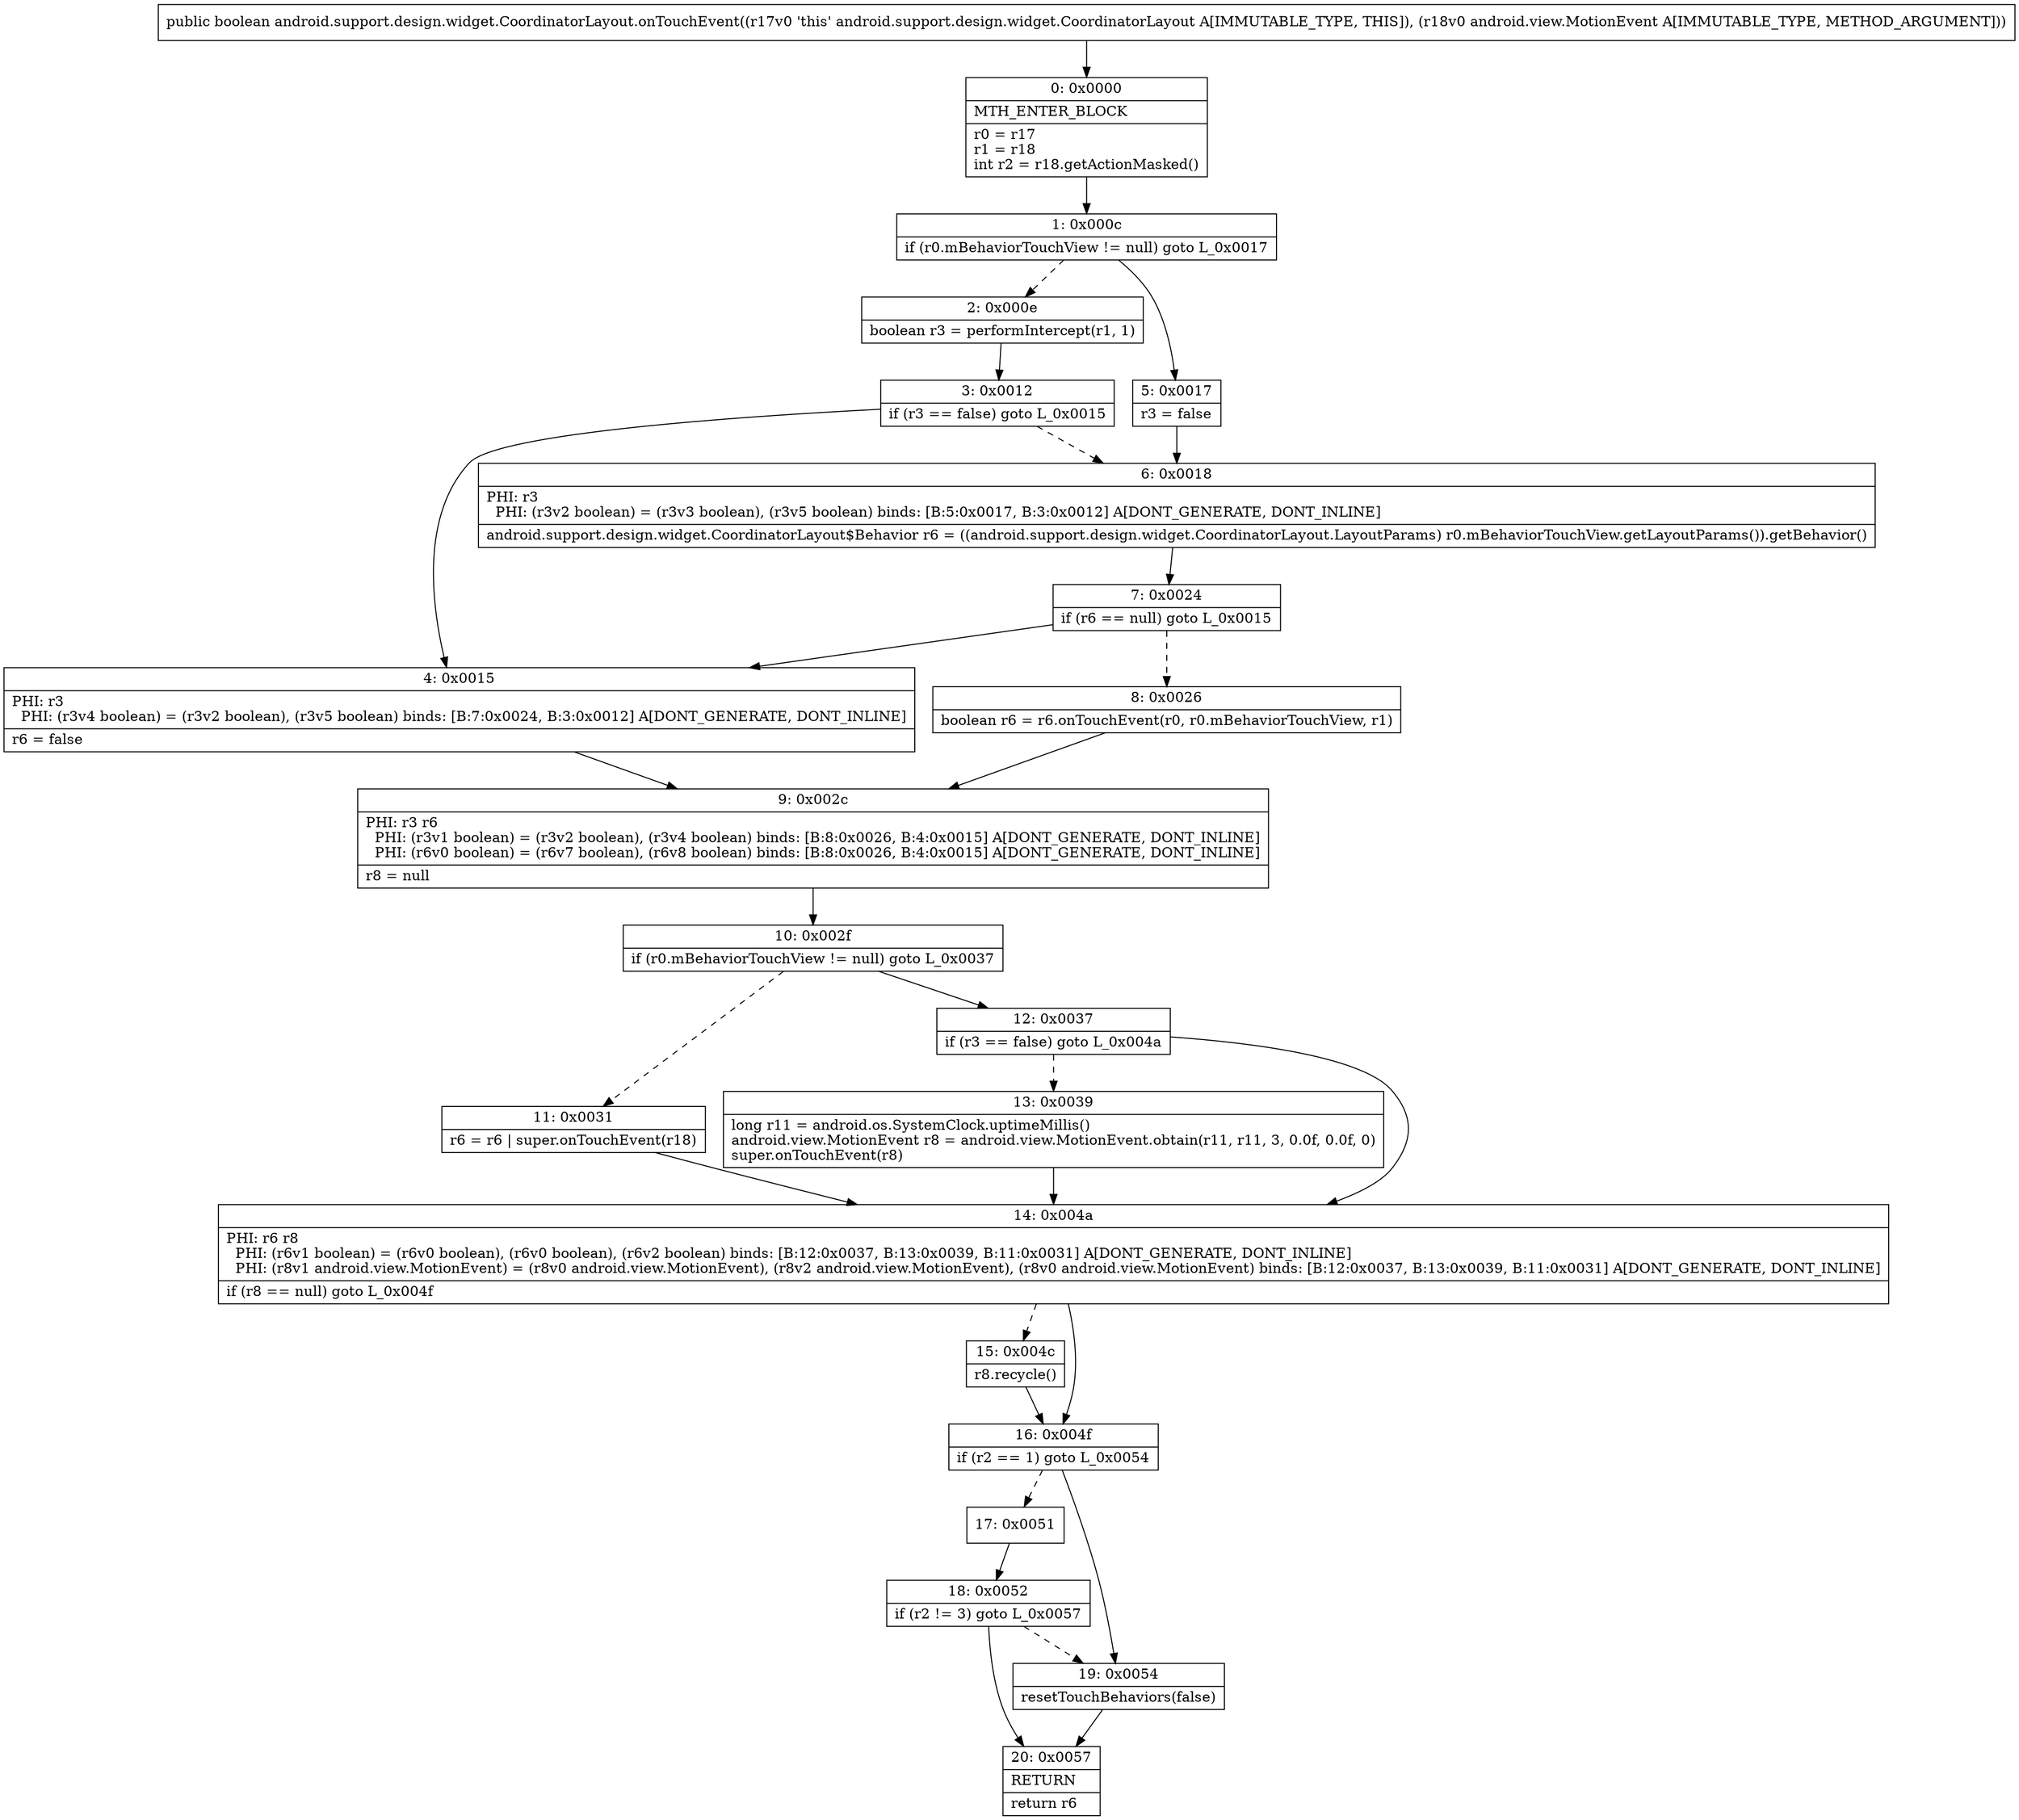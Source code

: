 digraph "CFG forandroid.support.design.widget.CoordinatorLayout.onTouchEvent(Landroid\/view\/MotionEvent;)Z" {
Node_0 [shape=record,label="{0\:\ 0x0000|MTH_ENTER_BLOCK\l|r0 = r17\lr1 = r18\lint r2 = r18.getActionMasked()\l}"];
Node_1 [shape=record,label="{1\:\ 0x000c|if (r0.mBehaviorTouchView != null) goto L_0x0017\l}"];
Node_2 [shape=record,label="{2\:\ 0x000e|boolean r3 = performIntercept(r1, 1)\l}"];
Node_3 [shape=record,label="{3\:\ 0x0012|if (r3 == false) goto L_0x0015\l}"];
Node_4 [shape=record,label="{4\:\ 0x0015|PHI: r3 \l  PHI: (r3v4 boolean) = (r3v2 boolean), (r3v5 boolean) binds: [B:7:0x0024, B:3:0x0012] A[DONT_GENERATE, DONT_INLINE]\l|r6 = false\l}"];
Node_5 [shape=record,label="{5\:\ 0x0017|r3 = false\l}"];
Node_6 [shape=record,label="{6\:\ 0x0018|PHI: r3 \l  PHI: (r3v2 boolean) = (r3v3 boolean), (r3v5 boolean) binds: [B:5:0x0017, B:3:0x0012] A[DONT_GENERATE, DONT_INLINE]\l|android.support.design.widget.CoordinatorLayout$Behavior r6 = ((android.support.design.widget.CoordinatorLayout.LayoutParams) r0.mBehaviorTouchView.getLayoutParams()).getBehavior()\l}"];
Node_7 [shape=record,label="{7\:\ 0x0024|if (r6 == null) goto L_0x0015\l}"];
Node_8 [shape=record,label="{8\:\ 0x0026|boolean r6 = r6.onTouchEvent(r0, r0.mBehaviorTouchView, r1)\l}"];
Node_9 [shape=record,label="{9\:\ 0x002c|PHI: r3 r6 \l  PHI: (r3v1 boolean) = (r3v2 boolean), (r3v4 boolean) binds: [B:8:0x0026, B:4:0x0015] A[DONT_GENERATE, DONT_INLINE]\l  PHI: (r6v0 boolean) = (r6v7 boolean), (r6v8 boolean) binds: [B:8:0x0026, B:4:0x0015] A[DONT_GENERATE, DONT_INLINE]\l|r8 = null\l}"];
Node_10 [shape=record,label="{10\:\ 0x002f|if (r0.mBehaviorTouchView != null) goto L_0x0037\l}"];
Node_11 [shape=record,label="{11\:\ 0x0031|r6 = r6 \| super.onTouchEvent(r18)\l}"];
Node_12 [shape=record,label="{12\:\ 0x0037|if (r3 == false) goto L_0x004a\l}"];
Node_13 [shape=record,label="{13\:\ 0x0039|long r11 = android.os.SystemClock.uptimeMillis()\landroid.view.MotionEvent r8 = android.view.MotionEvent.obtain(r11, r11, 3, 0.0f, 0.0f, 0)\lsuper.onTouchEvent(r8)\l}"];
Node_14 [shape=record,label="{14\:\ 0x004a|PHI: r6 r8 \l  PHI: (r6v1 boolean) = (r6v0 boolean), (r6v0 boolean), (r6v2 boolean) binds: [B:12:0x0037, B:13:0x0039, B:11:0x0031] A[DONT_GENERATE, DONT_INLINE]\l  PHI: (r8v1 android.view.MotionEvent) = (r8v0 android.view.MotionEvent), (r8v2 android.view.MotionEvent), (r8v0 android.view.MotionEvent) binds: [B:12:0x0037, B:13:0x0039, B:11:0x0031] A[DONT_GENERATE, DONT_INLINE]\l|if (r8 == null) goto L_0x004f\l}"];
Node_15 [shape=record,label="{15\:\ 0x004c|r8.recycle()\l}"];
Node_16 [shape=record,label="{16\:\ 0x004f|if (r2 == 1) goto L_0x0054\l}"];
Node_17 [shape=record,label="{17\:\ 0x0051}"];
Node_18 [shape=record,label="{18\:\ 0x0052|if (r2 != 3) goto L_0x0057\l}"];
Node_19 [shape=record,label="{19\:\ 0x0054|resetTouchBehaviors(false)\l}"];
Node_20 [shape=record,label="{20\:\ 0x0057|RETURN\l|return r6\l}"];
MethodNode[shape=record,label="{public boolean android.support.design.widget.CoordinatorLayout.onTouchEvent((r17v0 'this' android.support.design.widget.CoordinatorLayout A[IMMUTABLE_TYPE, THIS]), (r18v0 android.view.MotionEvent A[IMMUTABLE_TYPE, METHOD_ARGUMENT])) }"];
MethodNode -> Node_0;
Node_0 -> Node_1;
Node_1 -> Node_2[style=dashed];
Node_1 -> Node_5;
Node_2 -> Node_3;
Node_3 -> Node_4;
Node_3 -> Node_6[style=dashed];
Node_4 -> Node_9;
Node_5 -> Node_6;
Node_6 -> Node_7;
Node_7 -> Node_4;
Node_7 -> Node_8[style=dashed];
Node_8 -> Node_9;
Node_9 -> Node_10;
Node_10 -> Node_11[style=dashed];
Node_10 -> Node_12;
Node_11 -> Node_14;
Node_12 -> Node_13[style=dashed];
Node_12 -> Node_14;
Node_13 -> Node_14;
Node_14 -> Node_15[style=dashed];
Node_14 -> Node_16;
Node_15 -> Node_16;
Node_16 -> Node_17[style=dashed];
Node_16 -> Node_19;
Node_17 -> Node_18;
Node_18 -> Node_19[style=dashed];
Node_18 -> Node_20;
Node_19 -> Node_20;
}

